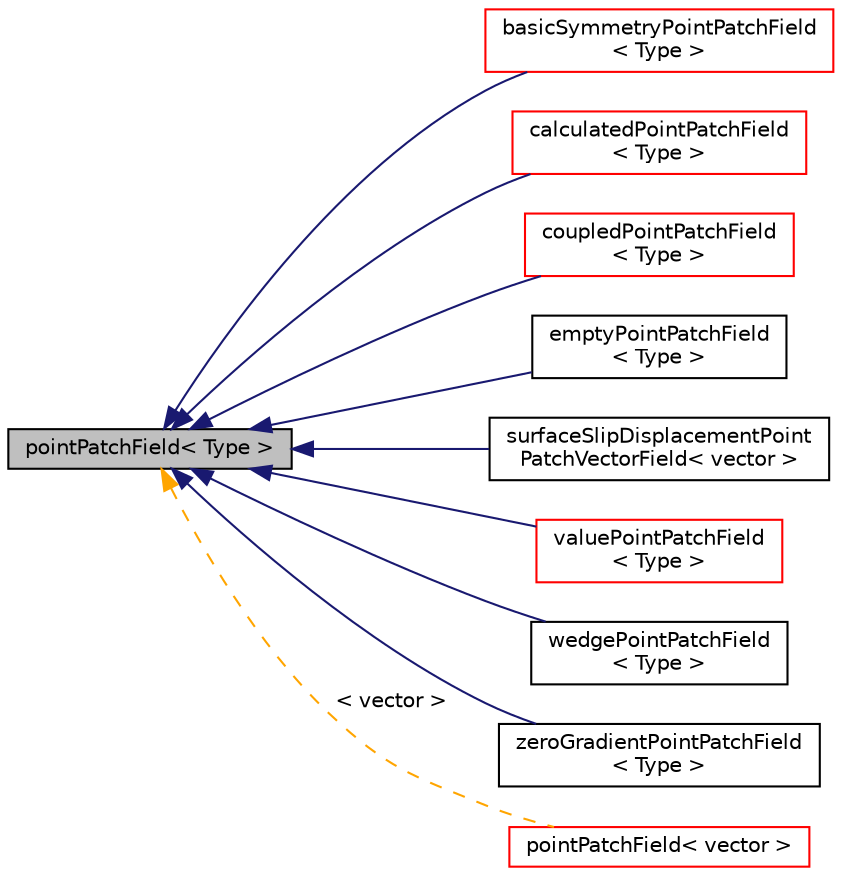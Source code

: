 digraph "pointPatchField&lt; Type &gt;"
{
  bgcolor="transparent";
  edge [fontname="Helvetica",fontsize="10",labelfontname="Helvetica",labelfontsize="10"];
  node [fontname="Helvetica",fontsize="10",shape=record];
  rankdir="LR";
  Node1 [label="pointPatchField\< Type \>",height=0.2,width=0.4,color="black", fillcolor="grey75", style="filled", fontcolor="black"];
  Node1 -> Node2 [dir="back",color="midnightblue",fontsize="10",style="solid",fontname="Helvetica"];
  Node2 [label="basicSymmetryPointPatchField\l\< Type \>",height=0.2,width=0.4,color="red",URL="$a00123.html",tooltip="A Symmetry boundary condition for pointField. "];
  Node1 -> Node3 [dir="back",color="midnightblue",fontsize="10",style="solid",fontname="Helvetica"];
  Node3 [label="calculatedPointPatchField\l\< Type \>",height=0.2,width=0.4,color="red",URL="$a00199.html",tooltip="A calculated boundary condition for pointField. "];
  Node1 -> Node4 [dir="back",color="midnightblue",fontsize="10",style="solid",fontname="Helvetica"];
  Node4 [label="coupledPointPatchField\l\< Type \>",height=0.2,width=0.4,color="red",URL="$a00421.html",tooltip="A Coupled boundary condition for pointField. "];
  Node1 -> Node5 [dir="back",color="midnightblue",fontsize="10",style="solid",fontname="Helvetica"];
  Node5 [label="emptyPointPatchField\l\< Type \>",height=0.2,width=0.4,color="black",URL="$a00631.html",tooltip="An empty boundary condition for pointField. "];
  Node1 -> Node6 [dir="back",color="midnightblue",fontsize="10",style="solid",fontname="Helvetica"];
  Node6 [label="surfaceSlipDisplacementPoint\lPatchVectorField\< vector \>",height=0.2,width=0.4,color="black",URL="$a02494.html",tooltip="Displacement follows a triSurface. Use in a displacementMotionSolver as a bc on the pointDisplacement..."];
  Node1 -> Node7 [dir="back",color="midnightblue",fontsize="10",style="solid",fontname="Helvetica"];
  Node7 [label="valuePointPatchField\l\< Type \>",height=0.2,width=0.4,color="red",URL="$a02777.html",tooltip="Foam::valuePointPatchField. "];
  Node1 -> Node8 [dir="back",color="midnightblue",fontsize="10",style="solid",fontname="Helvetica"];
  Node8 [label="wedgePointPatchField\l\< Type \>",height=0.2,width=0.4,color="black",URL="$a02860.html",tooltip="Wedge front and back plane patch field. "];
  Node1 -> Node9 [dir="back",color="midnightblue",fontsize="10",style="solid",fontname="Helvetica"];
  Node9 [label="zeroGradientPointPatchField\l\< Type \>",height=0.2,width=0.4,color="black",URL="$a02893.html",tooltip="Foam::zeroGradientPointPatchField. "];
  Node1 -> Node10 [dir="back",color="orange",fontsize="10",style="dashed",label=" \< vector \>" ,fontname="Helvetica"];
  Node10 [label="pointPatchField\< vector \>",height=0.2,width=0.4,color="red",URL="$a01893.html"];
}
